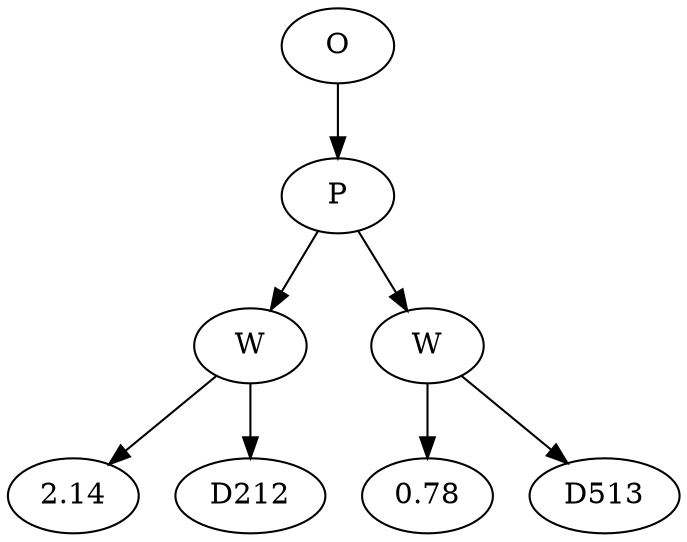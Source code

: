// Tree
digraph {
	16899706 [label=O]
	16899707 [label=P]
	16899706 -> 16899707
	16899708 [label=W]
	16899707 -> 16899708
	16899709 [label=2.14]
	16899708 -> 16899709
	16899710 [label=D212]
	16899708 -> 16899710
	16899711 [label=W]
	16899707 -> 16899711
	16899712 [label=0.78]
	16899711 -> 16899712
	16899713 [label=D513]
	16899711 -> 16899713
}
